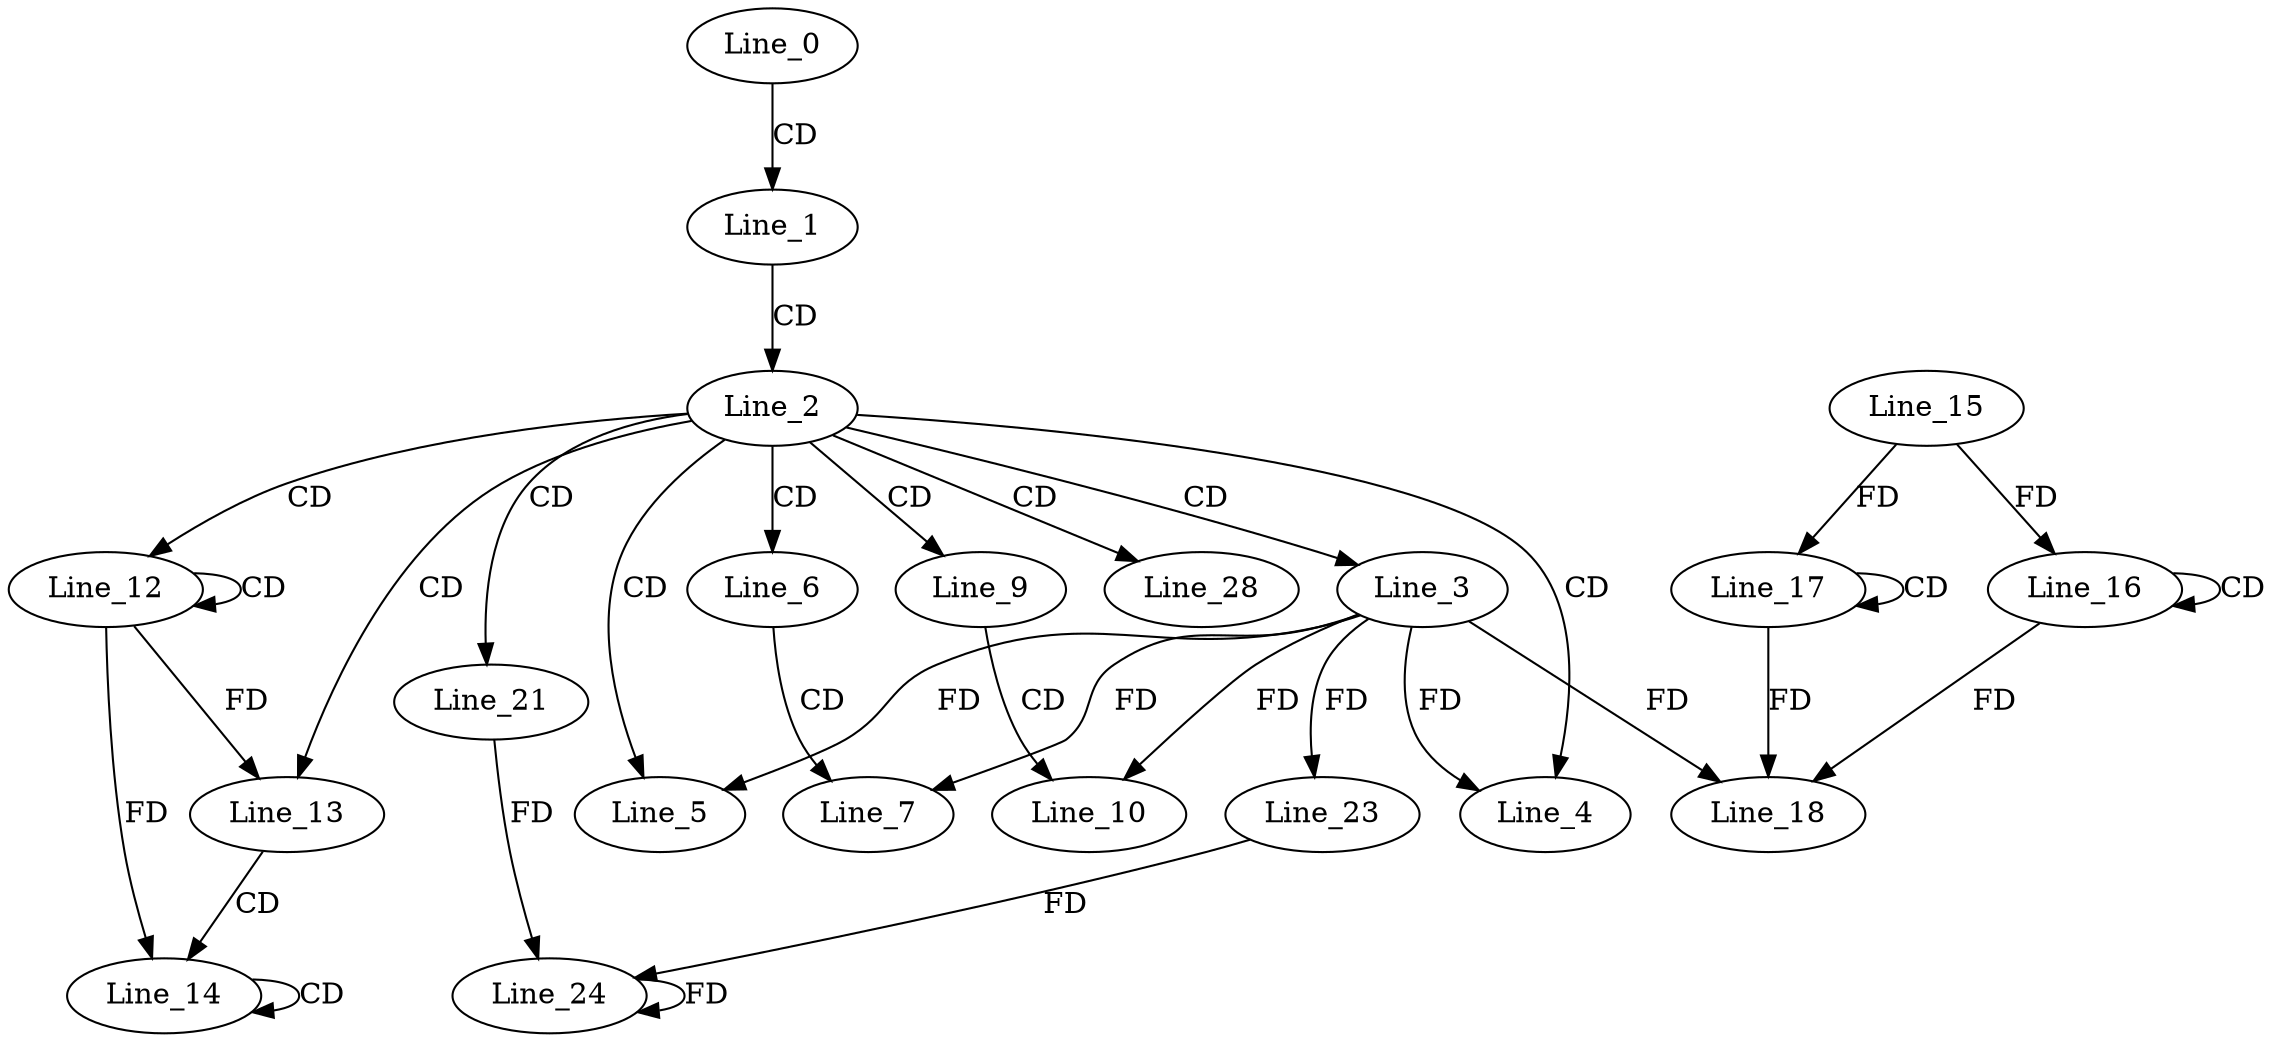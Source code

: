 digraph G {
  Line_0;
  Line_1;
  Line_2;
  Line_3;
  Line_4;
  Line_5;
  Line_5;
  Line_6;
  Line_7;
  Line_9;
  Line_10;
  Line_12;
  Line_12;
  Line_13;
  Line_14;
  Line_14;
  Line_16;
  Line_16;
  Line_15;
  Line_17;
  Line_17;
  Line_17;
  Line_18;
  Line_18;
  Line_18;
  Line_21;
  Line_23;
  Line_24;
  Line_23;
  Line_24;
  Line_28;
  Line_0 -> Line_1 [ label="CD" ];
  Line_1 -> Line_2 [ label="CD" ];
  Line_2 -> Line_3 [ label="CD" ];
  Line_2 -> Line_4 [ label="CD" ];
  Line_3 -> Line_4 [ label="FD" ];
  Line_2 -> Line_5 [ label="CD" ];
  Line_3 -> Line_5 [ label="FD" ];
  Line_2 -> Line_6 [ label="CD" ];
  Line_6 -> Line_7 [ label="CD" ];
  Line_3 -> Line_7 [ label="FD" ];
  Line_2 -> Line_9 [ label="CD" ];
  Line_9 -> Line_10 [ label="CD" ];
  Line_3 -> Line_10 [ label="FD" ];
  Line_2 -> Line_12 [ label="CD" ];
  Line_12 -> Line_12 [ label="CD" ];
  Line_2 -> Line_13 [ label="CD" ];
  Line_12 -> Line_13 [ label="FD" ];
  Line_13 -> Line_14 [ label="CD" ];
  Line_14 -> Line_14 [ label="CD" ];
  Line_12 -> Line_14 [ label="FD" ];
  Line_16 -> Line_16 [ label="CD" ];
  Line_15 -> Line_16 [ label="FD" ];
  Line_17 -> Line_17 [ label="CD" ];
  Line_15 -> Line_17 [ label="FD" ];
  Line_17 -> Line_18 [ label="FD" ];
  Line_16 -> Line_18 [ label="FD" ];
  Line_3 -> Line_18 [ label="FD" ];
  Line_2 -> Line_21 [ label="CD" ];
  Line_3 -> Line_23 [ label="FD" ];
  Line_21 -> Line_24 [ label="FD" ];
  Line_24 -> Line_24 [ label="FD" ];
  Line_23 -> Line_24 [ label="FD" ];
  Line_2 -> Line_28 [ label="CD" ];
}
